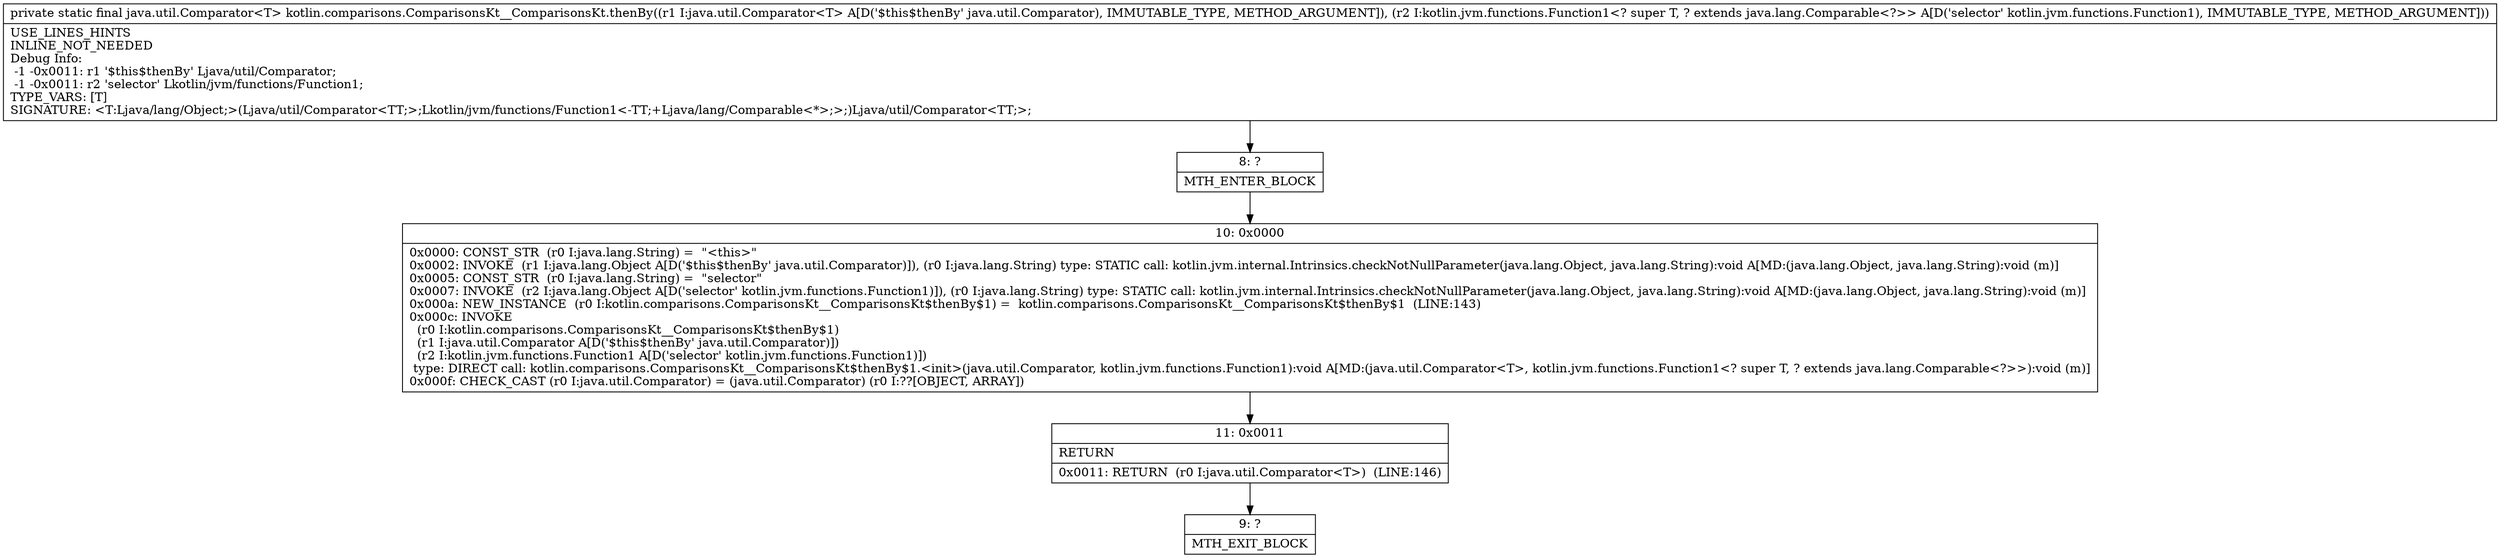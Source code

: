 digraph "CFG forkotlin.comparisons.ComparisonsKt__ComparisonsKt.thenBy(Ljava\/util\/Comparator;Lkotlin\/jvm\/functions\/Function1;)Ljava\/util\/Comparator;" {
Node_8 [shape=record,label="{8\:\ ?|MTH_ENTER_BLOCK\l}"];
Node_10 [shape=record,label="{10\:\ 0x0000|0x0000: CONST_STR  (r0 I:java.lang.String) =  \"\<this\>\" \l0x0002: INVOKE  (r1 I:java.lang.Object A[D('$this$thenBy' java.util.Comparator)]), (r0 I:java.lang.String) type: STATIC call: kotlin.jvm.internal.Intrinsics.checkNotNullParameter(java.lang.Object, java.lang.String):void A[MD:(java.lang.Object, java.lang.String):void (m)]\l0x0005: CONST_STR  (r0 I:java.lang.String) =  \"selector\" \l0x0007: INVOKE  (r2 I:java.lang.Object A[D('selector' kotlin.jvm.functions.Function1)]), (r0 I:java.lang.String) type: STATIC call: kotlin.jvm.internal.Intrinsics.checkNotNullParameter(java.lang.Object, java.lang.String):void A[MD:(java.lang.Object, java.lang.String):void (m)]\l0x000a: NEW_INSTANCE  (r0 I:kotlin.comparisons.ComparisonsKt__ComparisonsKt$thenBy$1) =  kotlin.comparisons.ComparisonsKt__ComparisonsKt$thenBy$1  (LINE:143)\l0x000c: INVOKE  \l  (r0 I:kotlin.comparisons.ComparisonsKt__ComparisonsKt$thenBy$1)\l  (r1 I:java.util.Comparator A[D('$this$thenBy' java.util.Comparator)])\l  (r2 I:kotlin.jvm.functions.Function1 A[D('selector' kotlin.jvm.functions.Function1)])\l type: DIRECT call: kotlin.comparisons.ComparisonsKt__ComparisonsKt$thenBy$1.\<init\>(java.util.Comparator, kotlin.jvm.functions.Function1):void A[MD:(java.util.Comparator\<T\>, kotlin.jvm.functions.Function1\<? super T, ? extends java.lang.Comparable\<?\>\>):void (m)]\l0x000f: CHECK_CAST (r0 I:java.util.Comparator) = (java.util.Comparator) (r0 I:??[OBJECT, ARRAY]) \l}"];
Node_11 [shape=record,label="{11\:\ 0x0011|RETURN\l|0x0011: RETURN  (r0 I:java.util.Comparator\<T\>)  (LINE:146)\l}"];
Node_9 [shape=record,label="{9\:\ ?|MTH_EXIT_BLOCK\l}"];
MethodNode[shape=record,label="{private static final java.util.Comparator\<T\> kotlin.comparisons.ComparisonsKt__ComparisonsKt.thenBy((r1 I:java.util.Comparator\<T\> A[D('$this$thenBy' java.util.Comparator), IMMUTABLE_TYPE, METHOD_ARGUMENT]), (r2 I:kotlin.jvm.functions.Function1\<? super T, ? extends java.lang.Comparable\<?\>\> A[D('selector' kotlin.jvm.functions.Function1), IMMUTABLE_TYPE, METHOD_ARGUMENT]))  | USE_LINES_HINTS\lINLINE_NOT_NEEDED\lDebug Info:\l  \-1 \-0x0011: r1 '$this$thenBy' Ljava\/util\/Comparator;\l  \-1 \-0x0011: r2 'selector' Lkotlin\/jvm\/functions\/Function1;\lTYPE_VARS: [T]\lSIGNATURE: \<T:Ljava\/lang\/Object;\>(Ljava\/util\/Comparator\<TT;\>;Lkotlin\/jvm\/functions\/Function1\<\-TT;+Ljava\/lang\/Comparable\<*\>;\>;)Ljava\/util\/Comparator\<TT;\>;\l}"];
MethodNode -> Node_8;Node_8 -> Node_10;
Node_10 -> Node_11;
Node_11 -> Node_9;
}


